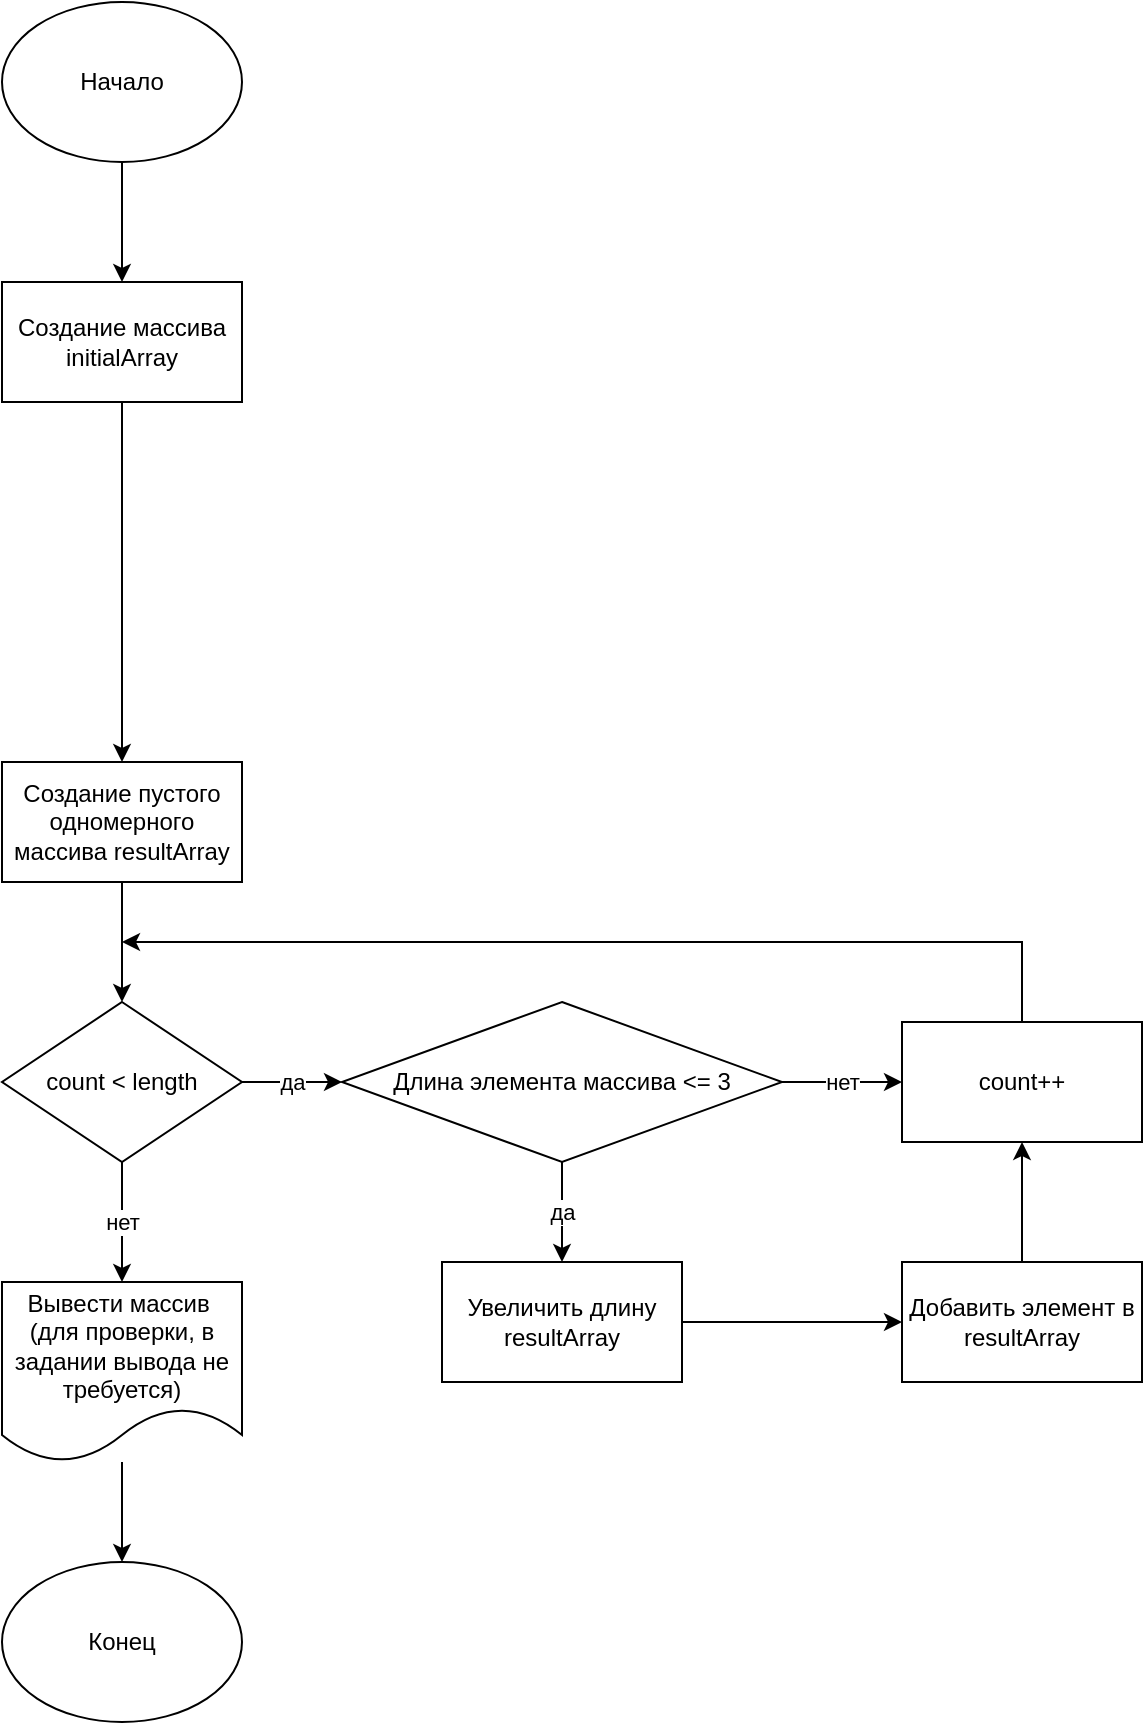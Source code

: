 <mxfile version="20.4.1" type="device"><diagram id="5PqSRPGImGRVrNMAmiYk" name="Страница 1"><mxGraphModel dx="1422" dy="794" grid="1" gridSize="10" guides="1" tooltips="1" connect="1" arrows="1" fold="1" page="1" pageScale="1" pageWidth="827" pageHeight="1169" math="0" shadow="0"><root><mxCell id="0"/><mxCell id="1" parent="0"/><mxCell id="HYrohl-6GK-VMqs3L_ZL-32" style="edgeStyle=orthogonalEdgeStyle;rounded=0;orthogonalLoop=1;jettySize=auto;html=1;entryX=0.5;entryY=0;entryDx=0;entryDy=0;" parent="1" source="S7EckZaJoxw0ayoa08_L-1" target="HYrohl-6GK-VMqs3L_ZL-31" edge="1"><mxGeometry relative="1" as="geometry"/></mxCell><mxCell id="S7EckZaJoxw0ayoa08_L-1" value="Начало" style="ellipse;whiteSpace=wrap;html=1;" parent="1" vertex="1"><mxGeometry x="90" y="20" width="120" height="80" as="geometry"/></mxCell><mxCell id="HYrohl-6GK-VMqs3L_ZL-1" value="Конец" style="ellipse;whiteSpace=wrap;html=1;" parent="1" vertex="1"><mxGeometry x="90" y="800" width="120" height="80" as="geometry"/></mxCell><mxCell id="HYrohl-6GK-VMqs3L_ZL-16" style="edgeStyle=orthogonalEdgeStyle;rounded=0;orthogonalLoop=1;jettySize=auto;html=1;entryX=0.5;entryY=0;entryDx=0;entryDy=0;" parent="1" source="HYrohl-6GK-VMqs3L_ZL-3" target="HYrohl-6GK-VMqs3L_ZL-1" edge="1"><mxGeometry relative="1" as="geometry"/></mxCell><mxCell id="HYrohl-6GK-VMqs3L_ZL-3" value="Вывести массив&amp;nbsp;&lt;br&gt;(для проверки, в задании вывода не требуется)" style="shape=document;whiteSpace=wrap;html=1;boundedLbl=1;" parent="1" vertex="1"><mxGeometry x="90" y="660" width="120" height="90" as="geometry"/></mxCell><mxCell id="HYrohl-6GK-VMqs3L_ZL-26" value="нет" style="edgeStyle=orthogonalEdgeStyle;rounded=0;orthogonalLoop=1;jettySize=auto;html=1;entryX=0;entryY=0.5;entryDx=0;entryDy=0;" parent="1" source="HYrohl-6GK-VMqs3L_ZL-4" target="HYrohl-6GK-VMqs3L_ZL-19" edge="1"><mxGeometry relative="1" as="geometry"/></mxCell><mxCell id="HYrohl-6GK-VMqs3L_ZL-28" value="да" style="edgeStyle=orthogonalEdgeStyle;rounded=0;orthogonalLoop=1;jettySize=auto;html=1;entryX=0.5;entryY=0;entryDx=0;entryDy=0;" parent="1" source="HYrohl-6GK-VMqs3L_ZL-4" target="HYrohl-6GK-VMqs3L_ZL-21" edge="1"><mxGeometry relative="1" as="geometry"/></mxCell><mxCell id="HYrohl-6GK-VMqs3L_ZL-4" value="Длина элемента массива &amp;lt;= 3" style="rhombus;whiteSpace=wrap;html=1;" parent="1" vertex="1"><mxGeometry x="260" y="520" width="220" height="80" as="geometry"/></mxCell><mxCell id="HYrohl-6GK-VMqs3L_ZL-9" value="нет" style="edgeStyle=orthogonalEdgeStyle;rounded=0;orthogonalLoop=1;jettySize=auto;html=1;entryX=0.5;entryY=0;entryDx=0;entryDy=0;" parent="1" source="HYrohl-6GK-VMqs3L_ZL-8" target="HYrohl-6GK-VMqs3L_ZL-3" edge="1"><mxGeometry relative="1" as="geometry"/></mxCell><mxCell id="HYrohl-6GK-VMqs3L_ZL-25" value="да" style="edgeStyle=orthogonalEdgeStyle;rounded=0;orthogonalLoop=1;jettySize=auto;html=1;entryX=0;entryY=0.5;entryDx=0;entryDy=0;" parent="1" source="HYrohl-6GK-VMqs3L_ZL-8" target="HYrohl-6GK-VMqs3L_ZL-4" edge="1"><mxGeometry relative="1" as="geometry"/></mxCell><mxCell id="HYrohl-6GK-VMqs3L_ZL-8" value="count &amp;lt; length" style="rhombus;whiteSpace=wrap;html=1;" parent="1" vertex="1"><mxGeometry x="90" y="520" width="120" height="80" as="geometry"/></mxCell><mxCell id="HYrohl-6GK-VMqs3L_ZL-18" style="edgeStyle=orthogonalEdgeStyle;rounded=0;orthogonalLoop=1;jettySize=auto;html=1;entryX=0.5;entryY=0;entryDx=0;entryDy=0;" parent="1" source="HYrohl-6GK-VMqs3L_ZL-13" target="HYrohl-6GK-VMqs3L_ZL-8" edge="1"><mxGeometry relative="1" as="geometry"/></mxCell><mxCell id="HYrohl-6GK-VMqs3L_ZL-13" value="Создание пустого одномерного массива resultArray" style="rounded=0;whiteSpace=wrap;html=1;" parent="1" vertex="1"><mxGeometry x="90" y="400" width="120" height="60" as="geometry"/></mxCell><mxCell id="HYrohl-6GK-VMqs3L_ZL-30" style="edgeStyle=orthogonalEdgeStyle;rounded=0;orthogonalLoop=1;jettySize=auto;html=1;entryX=0.5;entryY=1;entryDx=0;entryDy=0;" parent="1" source="HYrohl-6GK-VMqs3L_ZL-15" target="HYrohl-6GK-VMqs3L_ZL-19" edge="1"><mxGeometry relative="1" as="geometry"/></mxCell><mxCell id="HYrohl-6GK-VMqs3L_ZL-15" value="Добавить элемент в resultArray" style="rounded=0;whiteSpace=wrap;html=1;" parent="1" vertex="1"><mxGeometry x="540" y="650" width="120" height="60" as="geometry"/></mxCell><mxCell id="HYrohl-6GK-VMqs3L_ZL-20" style="edgeStyle=orthogonalEdgeStyle;rounded=0;orthogonalLoop=1;jettySize=auto;html=1;" parent="1" source="HYrohl-6GK-VMqs3L_ZL-19" edge="1"><mxGeometry relative="1" as="geometry"><mxPoint x="150" y="490" as="targetPoint"/><Array as="points"><mxPoint x="600" y="490"/></Array></mxGeometry></mxCell><mxCell id="HYrohl-6GK-VMqs3L_ZL-19" value="count++" style="rounded=0;whiteSpace=wrap;html=1;" parent="1" vertex="1"><mxGeometry x="540" y="530" width="120" height="60" as="geometry"/></mxCell><mxCell id="HYrohl-6GK-VMqs3L_ZL-29" style="edgeStyle=orthogonalEdgeStyle;rounded=0;orthogonalLoop=1;jettySize=auto;html=1;entryX=0;entryY=0.5;entryDx=0;entryDy=0;" parent="1" source="HYrohl-6GK-VMqs3L_ZL-21" target="HYrohl-6GK-VMqs3L_ZL-15" edge="1"><mxGeometry relative="1" as="geometry"/></mxCell><mxCell id="HYrohl-6GK-VMqs3L_ZL-21" value="Увеличить длину resultArray" style="rounded=0;whiteSpace=wrap;html=1;" parent="1" vertex="1"><mxGeometry x="310" y="650" width="120" height="60" as="geometry"/></mxCell><mxCell id="oCxU0dlXl8cSwU03V-sh-1" style="edgeStyle=orthogonalEdgeStyle;rounded=0;orthogonalLoop=1;jettySize=auto;html=1;entryX=0.5;entryY=0;entryDx=0;entryDy=0;" edge="1" parent="1" source="HYrohl-6GK-VMqs3L_ZL-31" target="HYrohl-6GK-VMqs3L_ZL-13"><mxGeometry relative="1" as="geometry"/></mxCell><mxCell id="HYrohl-6GK-VMqs3L_ZL-31" value="Создание массива initialArray" style="rounded=0;whiteSpace=wrap;html=1;" parent="1" vertex="1"><mxGeometry x="90" y="160" width="120" height="60" as="geometry"/></mxCell></root></mxGraphModel></diagram></mxfile>